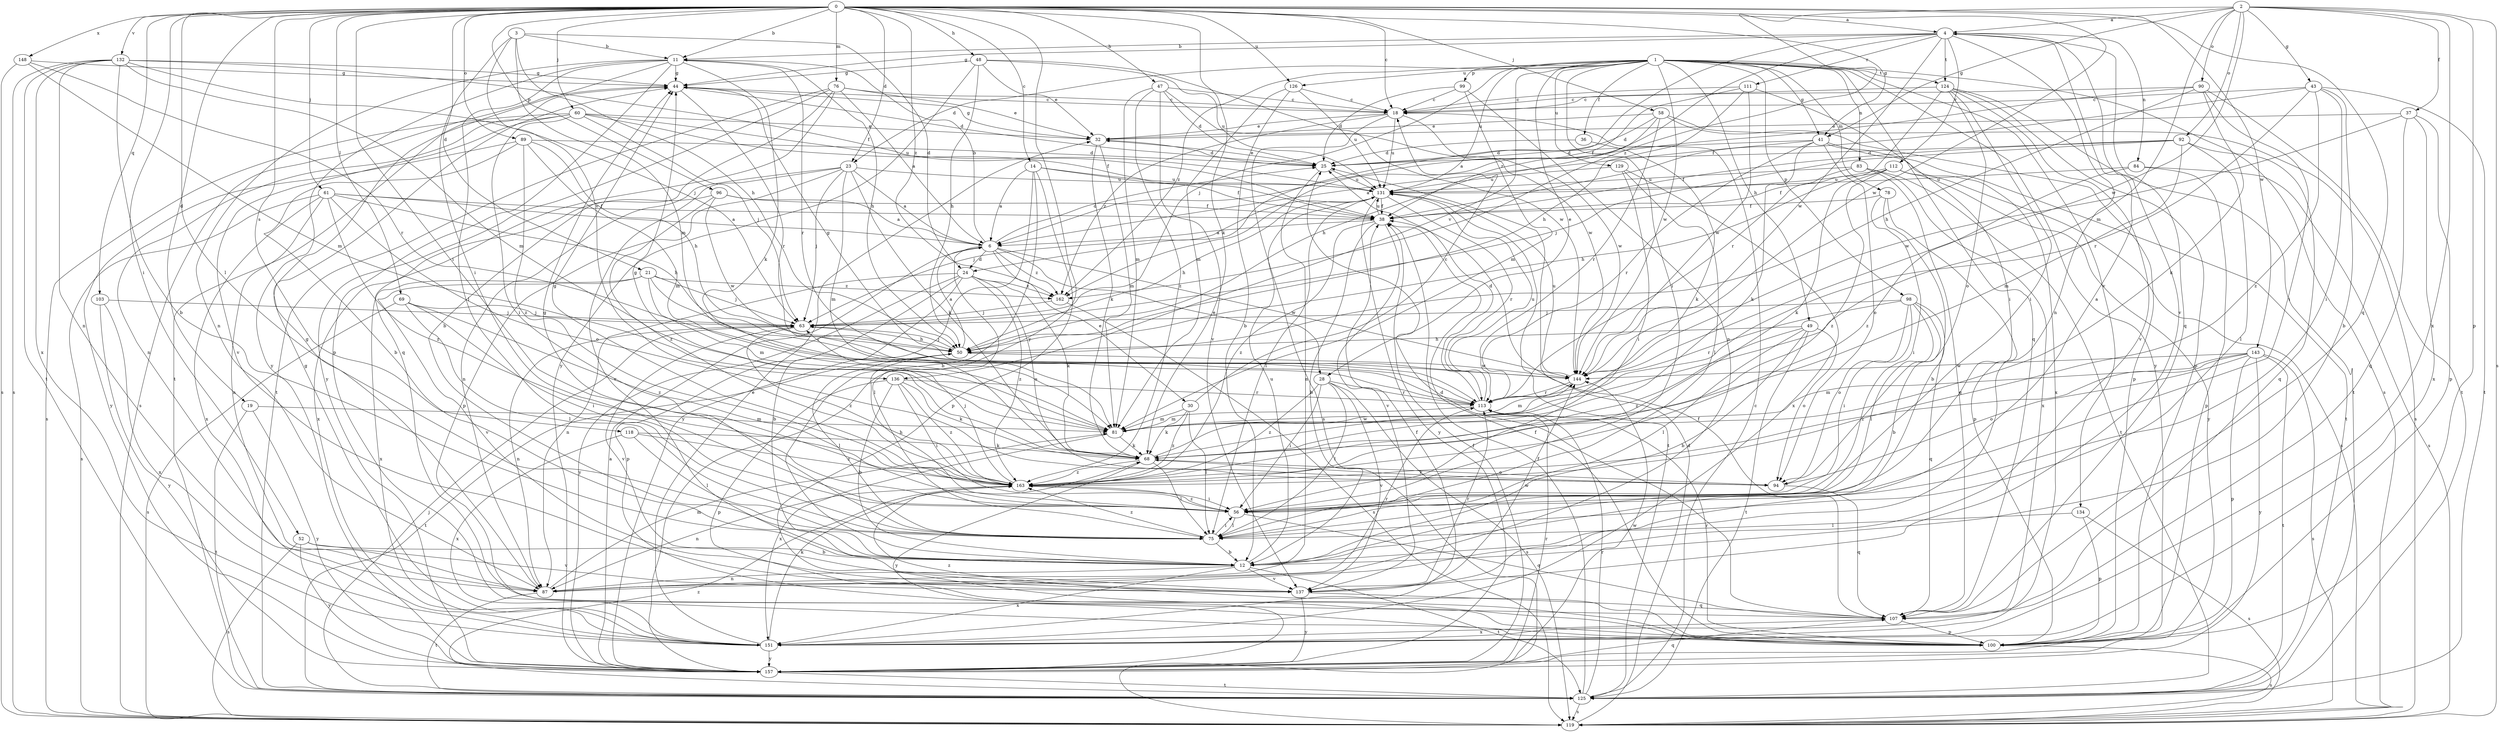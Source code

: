 strict digraph  {
0;
1;
2;
3;
4;
6;
11;
12;
14;
18;
19;
21;
23;
24;
25;
28;
30;
32;
36;
37;
38;
41;
43;
44;
47;
48;
49;
50;
52;
56;
58;
60;
61;
63;
68;
69;
75;
76;
78;
81;
83;
84;
87;
89;
90;
92;
94;
96;
98;
99;
100;
103;
107;
111;
112;
113;
118;
119;
124;
125;
126;
129;
131;
132;
134;
136;
137;
143;
144;
148;
151;
157;
162;
163;
0 -> 4  [label=a];
0 -> 11  [label=b];
0 -> 14  [label=c];
0 -> 18  [label=c];
0 -> 19  [label=d];
0 -> 21  [label=d];
0 -> 23  [label=d];
0 -> 41  [label=g];
0 -> 47  [label=h];
0 -> 48  [label=h];
0 -> 52  [label=i];
0 -> 56  [label=i];
0 -> 58  [label=j];
0 -> 60  [label=j];
0 -> 61  [label=j];
0 -> 68  [label=k];
0 -> 69  [label=l];
0 -> 75  [label=l];
0 -> 76  [label=m];
0 -> 89  [label=o];
0 -> 96  [label=p];
0 -> 103  [label=q];
0 -> 107  [label=q];
0 -> 118  [label=s];
0 -> 126  [label=u];
0 -> 132  [label=v];
0 -> 143  [label=w];
0 -> 144  [label=w];
0 -> 148  [label=x];
0 -> 157  [label=y];
0 -> 162  [label=z];
1 -> 23  [label=d];
1 -> 28  [label=e];
1 -> 36  [label=f];
1 -> 41  [label=g];
1 -> 49  [label=h];
1 -> 56  [label=i];
1 -> 63  [label=j];
1 -> 78  [label=m];
1 -> 83  [label=n];
1 -> 98  [label=p];
1 -> 99  [label=p];
1 -> 107  [label=q];
1 -> 119  [label=s];
1 -> 124  [label=t];
1 -> 126  [label=u];
1 -> 129  [label=u];
1 -> 131  [label=u];
1 -> 134  [label=v];
1 -> 136  [label=v];
1 -> 144  [label=w];
1 -> 157  [label=y];
1 -> 162  [label=z];
2 -> 4  [label=a];
2 -> 37  [label=f];
2 -> 41  [label=g];
2 -> 43  [label=g];
2 -> 81  [label=m];
2 -> 90  [label=o];
2 -> 92  [label=o];
2 -> 100  [label=p];
2 -> 119  [label=s];
2 -> 144  [label=w];
2 -> 151  [label=x];
2 -> 162  [label=z];
3 -> 11  [label=b];
3 -> 24  [label=d];
3 -> 50  [label=h];
3 -> 56  [label=i];
3 -> 81  [label=m];
3 -> 136  [label=v];
4 -> 11  [label=b];
4 -> 24  [label=d];
4 -> 44  [label=g];
4 -> 84  [label=n];
4 -> 87  [label=n];
4 -> 107  [label=q];
4 -> 111  [label=r];
4 -> 112  [label=r];
4 -> 124  [label=t];
4 -> 137  [label=v];
4 -> 144  [label=w];
4 -> 162  [label=z];
6 -> 11  [label=b];
6 -> 24  [label=d];
6 -> 25  [label=d];
6 -> 28  [label=e];
6 -> 30  [label=e];
6 -> 75  [label=l];
6 -> 144  [label=w];
6 -> 162  [label=z];
11 -> 44  [label=g];
11 -> 50  [label=h];
11 -> 68  [label=k];
11 -> 75  [label=l];
11 -> 87  [label=n];
11 -> 100  [label=p];
11 -> 113  [label=r];
11 -> 125  [label=t];
11 -> 157  [label=y];
12 -> 4  [label=a];
12 -> 87  [label=n];
12 -> 125  [label=t];
12 -> 131  [label=u];
12 -> 137  [label=v];
12 -> 151  [label=x];
14 -> 6  [label=a];
14 -> 12  [label=b];
14 -> 38  [label=f];
14 -> 100  [label=p];
14 -> 131  [label=u];
14 -> 157  [label=y];
18 -> 32  [label=e];
18 -> 119  [label=s];
18 -> 131  [label=u];
18 -> 144  [label=w];
18 -> 162  [label=z];
19 -> 81  [label=m];
19 -> 125  [label=t];
19 -> 157  [label=y];
21 -> 63  [label=j];
21 -> 81  [label=m];
21 -> 113  [label=r];
21 -> 137  [label=v];
21 -> 151  [label=x];
21 -> 162  [label=z];
23 -> 6  [label=a];
23 -> 63  [label=j];
23 -> 68  [label=k];
23 -> 81  [label=m];
23 -> 87  [label=n];
23 -> 100  [label=p];
23 -> 131  [label=u];
23 -> 137  [label=v];
24 -> 12  [label=b];
24 -> 68  [label=k];
24 -> 87  [label=n];
24 -> 94  [label=o];
24 -> 100  [label=p];
24 -> 157  [label=y];
24 -> 162  [label=z];
24 -> 163  [label=z];
25 -> 32  [label=e];
25 -> 87  [label=n];
25 -> 131  [label=u];
28 -> 56  [label=i];
28 -> 75  [label=l];
28 -> 113  [label=r];
28 -> 119  [label=s];
28 -> 137  [label=v];
28 -> 163  [label=z];
30 -> 18  [label=c];
30 -> 68  [label=k];
30 -> 75  [label=l];
30 -> 81  [label=m];
30 -> 163  [label=z];
32 -> 25  [label=d];
32 -> 44  [label=g];
32 -> 68  [label=k];
32 -> 81  [label=m];
36 -> 25  [label=d];
36 -> 68  [label=k];
37 -> 32  [label=e];
37 -> 100  [label=p];
37 -> 107  [label=q];
37 -> 144  [label=w];
37 -> 151  [label=x];
38 -> 6  [label=a];
38 -> 12  [label=b];
38 -> 131  [label=u];
38 -> 137  [label=v];
38 -> 163  [label=z];
41 -> 6  [label=a];
41 -> 25  [label=d];
41 -> 68  [label=k];
41 -> 94  [label=o];
41 -> 113  [label=r];
41 -> 125  [label=t];
41 -> 151  [label=x];
43 -> 12  [label=b];
43 -> 18  [label=c];
43 -> 38  [label=f];
43 -> 56  [label=i];
43 -> 113  [label=r];
43 -> 125  [label=t];
43 -> 163  [label=z];
44 -> 18  [label=c];
44 -> 25  [label=d];
44 -> 113  [label=r];
44 -> 119  [label=s];
47 -> 18  [label=c];
47 -> 25  [label=d];
47 -> 81  [label=m];
47 -> 137  [label=v];
47 -> 144  [label=w];
47 -> 163  [label=z];
48 -> 32  [label=e];
48 -> 44  [label=g];
48 -> 50  [label=h];
48 -> 131  [label=u];
48 -> 144  [label=w];
48 -> 157  [label=y];
49 -> 12  [label=b];
49 -> 50  [label=h];
49 -> 75  [label=l];
49 -> 94  [label=o];
49 -> 125  [label=t];
49 -> 163  [label=z];
50 -> 6  [label=a];
50 -> 63  [label=j];
50 -> 75  [label=l];
50 -> 125  [label=t];
50 -> 144  [label=w];
52 -> 12  [label=b];
52 -> 119  [label=s];
52 -> 137  [label=v];
52 -> 157  [label=y];
56 -> 50  [label=h];
56 -> 75  [label=l];
56 -> 107  [label=q];
56 -> 163  [label=z];
58 -> 25  [label=d];
58 -> 32  [label=e];
58 -> 50  [label=h];
58 -> 100  [label=p];
58 -> 113  [label=r];
58 -> 119  [label=s];
60 -> 32  [label=e];
60 -> 38  [label=f];
60 -> 56  [label=i];
60 -> 63  [label=j];
60 -> 87  [label=n];
60 -> 119  [label=s];
60 -> 131  [label=u];
60 -> 137  [label=v];
61 -> 6  [label=a];
61 -> 38  [label=f];
61 -> 50  [label=h];
61 -> 87  [label=n];
61 -> 94  [label=o];
61 -> 119  [label=s];
61 -> 151  [label=x];
61 -> 163  [label=z];
63 -> 50  [label=h];
63 -> 87  [label=n];
63 -> 137  [label=v];
63 -> 163  [label=z];
68 -> 44  [label=g];
68 -> 75  [label=l];
68 -> 94  [label=o];
68 -> 144  [label=w];
68 -> 157  [label=y];
68 -> 163  [label=z];
69 -> 56  [label=i];
69 -> 63  [label=j];
69 -> 75  [label=l];
69 -> 119  [label=s];
69 -> 163  [label=z];
75 -> 12  [label=b];
75 -> 44  [label=g];
75 -> 56  [label=i];
75 -> 163  [label=z];
76 -> 6  [label=a];
76 -> 12  [label=b];
76 -> 18  [label=c];
76 -> 32  [label=e];
76 -> 107  [label=q];
76 -> 125  [label=t];
76 -> 157  [label=y];
78 -> 12  [label=b];
78 -> 38  [label=f];
78 -> 56  [label=i];
78 -> 100  [label=p];
81 -> 68  [label=k];
81 -> 151  [label=x];
83 -> 38  [label=f];
83 -> 107  [label=q];
83 -> 125  [label=t];
83 -> 131  [label=u];
83 -> 151  [label=x];
84 -> 100  [label=p];
84 -> 119  [label=s];
84 -> 131  [label=u];
84 -> 163  [label=z];
87 -> 44  [label=g];
87 -> 81  [label=m];
87 -> 113  [label=r];
87 -> 125  [label=t];
89 -> 12  [label=b];
89 -> 25  [label=d];
89 -> 50  [label=h];
89 -> 81  [label=m];
89 -> 157  [label=y];
89 -> 163  [label=z];
90 -> 6  [label=a];
90 -> 18  [label=c];
90 -> 50  [label=h];
90 -> 56  [label=i];
90 -> 68  [label=k];
90 -> 125  [label=t];
92 -> 25  [label=d];
92 -> 38  [label=f];
92 -> 63  [label=j];
92 -> 75  [label=l];
92 -> 81  [label=m];
92 -> 107  [label=q];
94 -> 68  [label=k];
94 -> 107  [label=q];
96 -> 6  [label=a];
96 -> 38  [label=f];
96 -> 144  [label=w];
96 -> 151  [label=x];
96 -> 163  [label=z];
98 -> 12  [label=b];
98 -> 56  [label=i];
98 -> 63  [label=j];
98 -> 75  [label=l];
98 -> 94  [label=o];
98 -> 107  [label=q];
98 -> 113  [label=r];
99 -> 18  [label=c];
99 -> 25  [label=d];
99 -> 81  [label=m];
99 -> 87  [label=n];
100 -> 38  [label=f];
100 -> 113  [label=r];
100 -> 119  [label=s];
100 -> 163  [label=z];
103 -> 63  [label=j];
103 -> 151  [label=x];
103 -> 157  [label=y];
107 -> 25  [label=d];
107 -> 38  [label=f];
107 -> 100  [label=p];
107 -> 151  [label=x];
111 -> 18  [label=c];
111 -> 38  [label=f];
111 -> 50  [label=h];
111 -> 56  [label=i];
111 -> 144  [label=w];
112 -> 50  [label=h];
112 -> 68  [label=k];
112 -> 119  [label=s];
112 -> 131  [label=u];
112 -> 157  [label=y];
112 -> 163  [label=z];
113 -> 25  [label=d];
113 -> 81  [label=m];
113 -> 131  [label=u];
118 -> 68  [label=k];
118 -> 75  [label=l];
118 -> 151  [label=x];
118 -> 163  [label=z];
119 -> 25  [label=d];
124 -> 18  [label=c];
124 -> 56  [label=i];
124 -> 94  [label=o];
124 -> 100  [label=p];
124 -> 113  [label=r];
124 -> 125  [label=t];
124 -> 137  [label=v];
125 -> 18  [label=c];
125 -> 38  [label=f];
125 -> 63  [label=j];
125 -> 113  [label=r];
125 -> 119  [label=s];
125 -> 163  [label=z];
126 -> 12  [label=b];
126 -> 18  [label=c];
126 -> 81  [label=m];
126 -> 131  [label=u];
129 -> 56  [label=i];
129 -> 75  [label=l];
129 -> 131  [label=u];
129 -> 151  [label=x];
131 -> 38  [label=f];
131 -> 50  [label=h];
131 -> 63  [label=j];
131 -> 75  [label=l];
131 -> 113  [label=r];
131 -> 125  [label=t];
131 -> 157  [label=y];
132 -> 12  [label=b];
132 -> 38  [label=f];
132 -> 44  [label=g];
132 -> 63  [label=j];
132 -> 81  [label=m];
132 -> 87  [label=n];
132 -> 119  [label=s];
132 -> 125  [label=t];
132 -> 151  [label=x];
134 -> 75  [label=l];
134 -> 100  [label=p];
134 -> 119  [label=s];
136 -> 12  [label=b];
136 -> 56  [label=i];
136 -> 68  [label=k];
136 -> 100  [label=p];
136 -> 113  [label=r];
136 -> 163  [label=z];
137 -> 107  [label=q];
137 -> 113  [label=r];
137 -> 144  [label=w];
137 -> 157  [label=y];
143 -> 81  [label=m];
143 -> 94  [label=o];
143 -> 100  [label=p];
143 -> 119  [label=s];
143 -> 125  [label=t];
143 -> 144  [label=w];
143 -> 157  [label=y];
143 -> 163  [label=z];
144 -> 44  [label=g];
144 -> 81  [label=m];
144 -> 113  [label=r];
144 -> 131  [label=u];
148 -> 44  [label=g];
148 -> 81  [label=m];
148 -> 113  [label=r];
148 -> 119  [label=s];
151 -> 32  [label=e];
151 -> 38  [label=f];
151 -> 44  [label=g];
151 -> 68  [label=k];
151 -> 157  [label=y];
157 -> 6  [label=a];
157 -> 38  [label=f];
157 -> 107  [label=q];
157 -> 113  [label=r];
157 -> 125  [label=t];
157 -> 144  [label=w];
162 -> 63  [label=j];
162 -> 119  [label=s];
163 -> 44  [label=g];
163 -> 56  [label=i];
163 -> 63  [label=j];
163 -> 87  [label=n];
}
